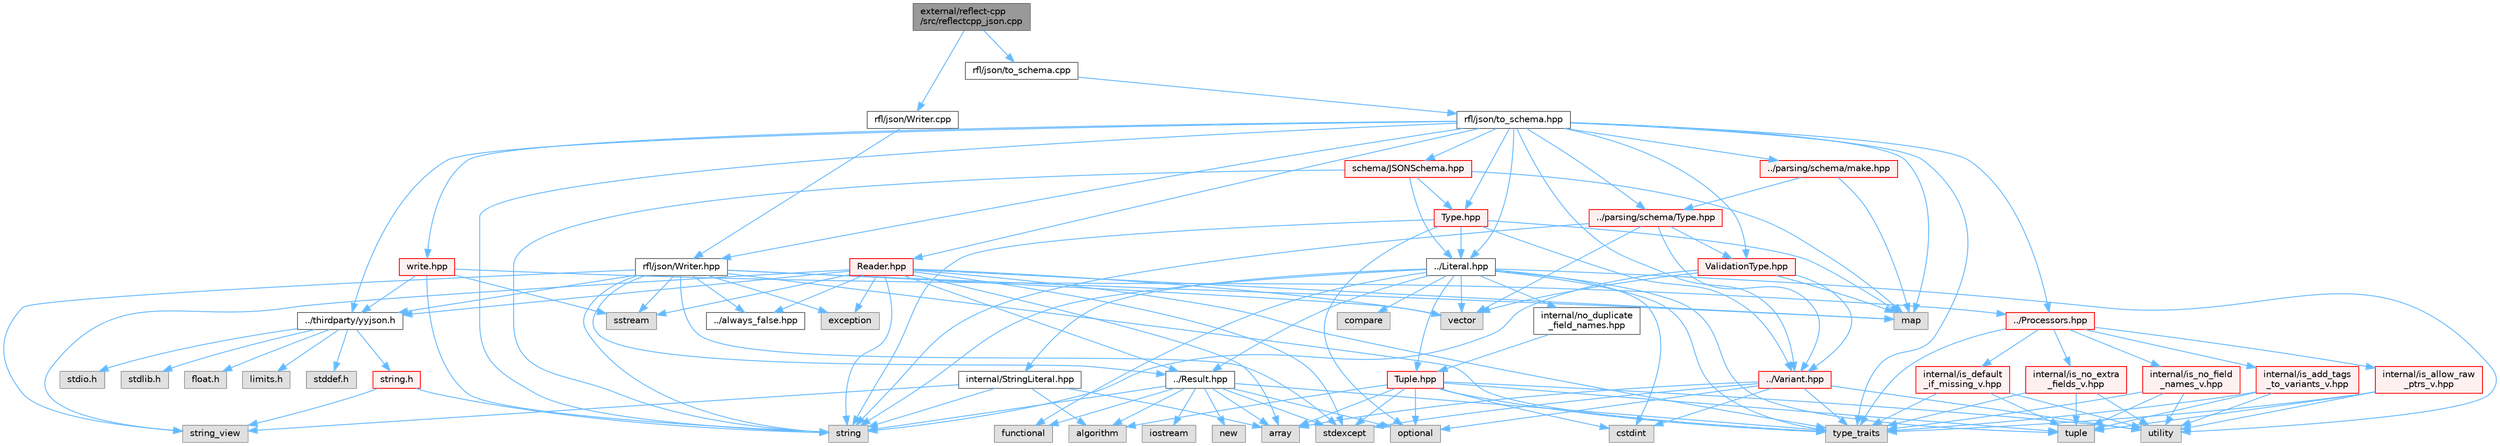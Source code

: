 digraph "external/reflect-cpp/src/reflectcpp_json.cpp"
{
 // LATEX_PDF_SIZE
  bgcolor="transparent";
  edge [fontname=Helvetica,fontsize=10,labelfontname=Helvetica,labelfontsize=10];
  node [fontname=Helvetica,fontsize=10,shape=box,height=0.2,width=0.4];
  Node1 [id="Node000001",label="external/reflect-cpp\l/src/reflectcpp_json.cpp",height=0.2,width=0.4,color="gray40", fillcolor="grey60", style="filled", fontcolor="black",tooltip=" "];
  Node1 -> Node2 [id="edge1_Node000001_Node000002",color="steelblue1",style="solid",tooltip=" "];
  Node2 [id="Node000002",label="rfl/json/Writer.cpp",height=0.2,width=0.4,color="grey40", fillcolor="white", style="filled",URL="$json_2_writer_8cpp.html",tooltip=" "];
  Node2 -> Node3 [id="edge2_Node000002_Node000003",color="steelblue1",style="solid",tooltip=" "];
  Node3 [id="Node000003",label="rfl/json/Writer.hpp",height=0.2,width=0.4,color="grey40", fillcolor="white", style="filled",URL="$json_2_writer_8hpp.html",tooltip=" "];
  Node3 -> Node4 [id="edge3_Node000003_Node000004",color="steelblue1",style="solid",tooltip=" "];
  Node4 [id="Node000004",label="../thirdparty/yyjson.h",height=0.2,width=0.4,color="grey40", fillcolor="white", style="filled",URL="$yyjson_8h.html",tooltip=" "];
  Node4 -> Node5 [id="edge4_Node000004_Node000005",color="steelblue1",style="solid",tooltip=" "];
  Node5 [id="Node000005",label="float.h",height=0.2,width=0.4,color="grey60", fillcolor="#E0E0E0", style="filled",tooltip=" "];
  Node4 -> Node6 [id="edge5_Node000004_Node000006",color="steelblue1",style="solid",tooltip=" "];
  Node6 [id="Node000006",label="limits.h",height=0.2,width=0.4,color="grey60", fillcolor="#E0E0E0", style="filled",tooltip=" "];
  Node4 -> Node7 [id="edge6_Node000004_Node000007",color="steelblue1",style="solid",tooltip=" "];
  Node7 [id="Node000007",label="stddef.h",height=0.2,width=0.4,color="grey60", fillcolor="#E0E0E0", style="filled",tooltip=" "];
  Node4 -> Node8 [id="edge7_Node000004_Node000008",color="steelblue1",style="solid",tooltip=" "];
  Node8 [id="Node000008",label="stdio.h",height=0.2,width=0.4,color="grey60", fillcolor="#E0E0E0", style="filled",tooltip=" "];
  Node4 -> Node9 [id="edge8_Node000004_Node000009",color="steelblue1",style="solid",tooltip=" "];
  Node9 [id="Node000009",label="stdlib.h",height=0.2,width=0.4,color="grey60", fillcolor="#E0E0E0", style="filled",tooltip=" "];
  Node4 -> Node10 [id="edge9_Node000004_Node000010",color="steelblue1",style="solid",tooltip=" "];
  Node10 [id="Node000010",label="string.h",height=0.2,width=0.4,color="red", fillcolor="#FFF0F0", style="filled",URL="$string_8h.html",tooltip=" "];
  Node10 -> Node11 [id="edge10_Node000010_Node000011",color="steelblue1",style="solid",tooltip=" "];
  Node11 [id="Node000011",label="string",height=0.2,width=0.4,color="grey60", fillcolor="#E0E0E0", style="filled",tooltip=" "];
  Node10 -> Node12 [id="edge11_Node000010_Node000012",color="steelblue1",style="solid",tooltip=" "];
  Node12 [id="Node000012",label="string_view",height=0.2,width=0.4,color="grey60", fillcolor="#E0E0E0", style="filled",tooltip=" "];
  Node3 -> Node155 [id="edge12_Node000003_Node000155",color="steelblue1",style="solid",tooltip=" "];
  Node155 [id="Node000155",label="exception",height=0.2,width=0.4,color="grey60", fillcolor="#E0E0E0", style="filled",tooltip=" "];
  Node3 -> Node156 [id="edge13_Node000003_Node000156",color="steelblue1",style="solid",tooltip=" "];
  Node156 [id="Node000156",label="map",height=0.2,width=0.4,color="grey60", fillcolor="#E0E0E0", style="filled",tooltip=" "];
  Node3 -> Node157 [id="edge14_Node000003_Node000157",color="steelblue1",style="solid",tooltip=" "];
  Node157 [id="Node000157",label="sstream",height=0.2,width=0.4,color="grey60", fillcolor="#E0E0E0", style="filled",tooltip=" "];
  Node3 -> Node158 [id="edge15_Node000003_Node000158",color="steelblue1",style="solid",tooltip=" "];
  Node158 [id="Node000158",label="stdexcept",height=0.2,width=0.4,color="grey60", fillcolor="#E0E0E0", style="filled",tooltip=" "];
  Node3 -> Node11 [id="edge16_Node000003_Node000011",color="steelblue1",style="solid",tooltip=" "];
  Node3 -> Node12 [id="edge17_Node000003_Node000012",color="steelblue1",style="solid",tooltip=" "];
  Node3 -> Node66 [id="edge18_Node000003_Node000066",color="steelblue1",style="solid",tooltip=" "];
  Node66 [id="Node000066",label="type_traits",height=0.2,width=0.4,color="grey60", fillcolor="#E0E0E0", style="filled",tooltip=" "];
  Node3 -> Node159 [id="edge19_Node000003_Node000159",color="steelblue1",style="solid",tooltip=" "];
  Node159 [id="Node000159",label="vector",height=0.2,width=0.4,color="grey60", fillcolor="#E0E0E0", style="filled",tooltip=" "];
  Node3 -> Node160 [id="edge20_Node000003_Node000160",color="steelblue1",style="solid",tooltip=" "];
  Node160 [id="Node000160",label="../Result.hpp",height=0.2,width=0.4,color="grey40", fillcolor="white", style="filled",URL="$_result_8hpp.html",tooltip=" "];
  Node160 -> Node161 [id="edge21_Node000160_Node000161",color="steelblue1",style="solid",tooltip=" "];
  Node161 [id="Node000161",label="algorithm",height=0.2,width=0.4,color="grey60", fillcolor="#E0E0E0", style="filled",tooltip=" "];
  Node160 -> Node152 [id="edge22_Node000160_Node000152",color="steelblue1",style="solid",tooltip=" "];
  Node152 [id="Node000152",label="array",height=0.2,width=0.4,color="grey60", fillcolor="#E0E0E0", style="filled",tooltip=" "];
  Node160 -> Node162 [id="edge23_Node000160_Node000162",color="steelblue1",style="solid",tooltip=" "];
  Node162 [id="Node000162",label="functional",height=0.2,width=0.4,color="grey60", fillcolor="#E0E0E0", style="filled",tooltip=" "];
  Node160 -> Node163 [id="edge24_Node000160_Node000163",color="steelblue1",style="solid",tooltip=" "];
  Node163 [id="Node000163",label="iostream",height=0.2,width=0.4,color="grey60", fillcolor="#E0E0E0", style="filled",tooltip=" "];
  Node160 -> Node53 [id="edge25_Node000160_Node000053",color="steelblue1",style="solid",tooltip=" "];
  Node53 [id="Node000053",label="new",height=0.2,width=0.4,color="grey60", fillcolor="#E0E0E0", style="filled",tooltip=" "];
  Node160 -> Node164 [id="edge26_Node000160_Node000164",color="steelblue1",style="solid",tooltip=" "];
  Node164 [id="Node000164",label="optional",height=0.2,width=0.4,color="grey60", fillcolor="#E0E0E0", style="filled",tooltip=" "];
  Node160 -> Node158 [id="edge27_Node000160_Node000158",color="steelblue1",style="solid",tooltip=" "];
  Node160 -> Node11 [id="edge28_Node000160_Node000011",color="steelblue1",style="solid",tooltip=" "];
  Node160 -> Node66 [id="edge29_Node000160_Node000066",color="steelblue1",style="solid",tooltip=" "];
  Node3 -> Node165 [id="edge30_Node000003_Node000165",color="steelblue1",style="solid",tooltip=" "];
  Node165 [id="Node000165",label="../always_false.hpp",height=0.2,width=0.4,color="grey40", fillcolor="white", style="filled",URL="$always__false_8hpp.html",tooltip=" "];
  Node1 -> Node166 [id="edge31_Node000001_Node000166",color="steelblue1",style="solid",tooltip=" "];
  Node166 [id="Node000166",label="rfl/json/to_schema.cpp",height=0.2,width=0.4,color="grey40", fillcolor="white", style="filled",URL="$json_2to__schema_8cpp.html",tooltip=" "];
  Node166 -> Node167 [id="edge32_Node000166_Node000167",color="steelblue1",style="solid",tooltip=" "];
  Node167 [id="Node000167",label="rfl/json/to_schema.hpp",height=0.2,width=0.4,color="grey40", fillcolor="white", style="filled",URL="$json_2to__schema_8hpp.html",tooltip=" "];
  Node167 -> Node4 [id="edge33_Node000167_Node000004",color="steelblue1",style="solid",tooltip=" "];
  Node167 -> Node156 [id="edge34_Node000167_Node000156",color="steelblue1",style="solid",tooltip=" "];
  Node167 -> Node11 [id="edge35_Node000167_Node000011",color="steelblue1",style="solid",tooltip=" "];
  Node167 -> Node66 [id="edge36_Node000167_Node000066",color="steelblue1",style="solid",tooltip=" "];
  Node167 -> Node168 [id="edge37_Node000167_Node000168",color="steelblue1",style="solid",tooltip=" "];
  Node168 [id="Node000168",label="../Literal.hpp",height=0.2,width=0.4,color="grey40", fillcolor="white", style="filled",URL="$_literal_8hpp.html",tooltip=" "];
  Node168 -> Node169 [id="edge38_Node000168_Node000169",color="steelblue1",style="solid",tooltip=" "];
  Node169 [id="Node000169",label="compare",height=0.2,width=0.4,color="grey60", fillcolor="#E0E0E0", style="filled",tooltip=" "];
  Node168 -> Node15 [id="edge39_Node000168_Node000015",color="steelblue1",style="solid",tooltip=" "];
  Node15 [id="Node000015",label="cstdint",height=0.2,width=0.4,color="grey60", fillcolor="#E0E0E0", style="filled",tooltip=" "];
  Node168 -> Node162 [id="edge40_Node000168_Node000162",color="steelblue1",style="solid",tooltip=" "];
  Node168 -> Node11 [id="edge41_Node000168_Node000011",color="steelblue1",style="solid",tooltip=" "];
  Node168 -> Node170 [id="edge42_Node000168_Node000170",color="steelblue1",style="solid",tooltip=" "];
  Node170 [id="Node000170",label="tuple",height=0.2,width=0.4,color="grey60", fillcolor="#E0E0E0", style="filled",tooltip=" "];
  Node168 -> Node66 [id="edge43_Node000168_Node000066",color="steelblue1",style="solid",tooltip=" "];
  Node168 -> Node62 [id="edge44_Node000168_Node000062",color="steelblue1",style="solid",tooltip=" "];
  Node62 [id="Node000062",label="utility",height=0.2,width=0.4,color="grey60", fillcolor="#E0E0E0", style="filled",tooltip=" "];
  Node168 -> Node159 [id="edge45_Node000168_Node000159",color="steelblue1",style="solid",tooltip=" "];
  Node168 -> Node160 [id="edge46_Node000168_Node000160",color="steelblue1",style="solid",tooltip=" "];
  Node168 -> Node171 [id="edge47_Node000168_Node000171",color="steelblue1",style="solid",tooltip=" "];
  Node171 [id="Node000171",label="Tuple.hpp",height=0.2,width=0.4,color="red", fillcolor="#FFF0F0", style="filled",URL="$_tuple_8hpp.html",tooltip=" "];
  Node171 -> Node161 [id="edge48_Node000171_Node000161",color="steelblue1",style="solid",tooltip=" "];
  Node171 -> Node152 [id="edge49_Node000171_Node000152",color="steelblue1",style="solid",tooltip=" "];
  Node171 -> Node15 [id="edge50_Node000171_Node000015",color="steelblue1",style="solid",tooltip=" "];
  Node171 -> Node164 [id="edge51_Node000171_Node000164",color="steelblue1",style="solid",tooltip=" "];
  Node171 -> Node158 [id="edge52_Node000171_Node000158",color="steelblue1",style="solid",tooltip=" "];
  Node171 -> Node170 [id="edge53_Node000171_Node000170",color="steelblue1",style="solid",tooltip=" "];
  Node171 -> Node66 [id="edge54_Node000171_Node000066",color="steelblue1",style="solid",tooltip=" "];
  Node171 -> Node62 [id="edge55_Node000171_Node000062",color="steelblue1",style="solid",tooltip=" "];
  Node168 -> Node178 [id="edge56_Node000168_Node000178",color="steelblue1",style="solid",tooltip=" "];
  Node178 [id="Node000178",label="internal/StringLiteral.hpp",height=0.2,width=0.4,color="grey40", fillcolor="white", style="filled",URL="$_string_literal_8hpp.html",tooltip=" "];
  Node178 -> Node161 [id="edge57_Node000178_Node000161",color="steelblue1",style="solid",tooltip=" "];
  Node178 -> Node152 [id="edge58_Node000178_Node000152",color="steelblue1",style="solid",tooltip=" "];
  Node178 -> Node11 [id="edge59_Node000178_Node000011",color="steelblue1",style="solid",tooltip=" "];
  Node178 -> Node12 [id="edge60_Node000178_Node000012",color="steelblue1",style="solid",tooltip=" "];
  Node168 -> Node179 [id="edge61_Node000168_Node000179",color="steelblue1",style="solid",tooltip=" "];
  Node179 [id="Node000179",label="internal/no_duplicate\l_field_names.hpp",height=0.2,width=0.4,color="grey40", fillcolor="white", style="filled",URL="$no__duplicate__field__names_8hpp.html",tooltip=" "];
  Node179 -> Node171 [id="edge62_Node000179_Node000171",color="steelblue1",style="solid",tooltip=" "];
  Node167 -> Node180 [id="edge63_Node000167_Node000180",color="steelblue1",style="solid",tooltip=" "];
  Node180 [id="Node000180",label="../Processors.hpp",height=0.2,width=0.4,color="red", fillcolor="#FFF0F0", style="filled",URL="$_processors_8hpp.html",tooltip=" "];
  Node180 -> Node66 [id="edge64_Node000180_Node000066",color="steelblue1",style="solid",tooltip=" "];
  Node180 -> Node181 [id="edge65_Node000180_Node000181",color="steelblue1",style="solid",tooltip=" "];
  Node181 [id="Node000181",label="internal/is_add_tags\l_to_variants_v.hpp",height=0.2,width=0.4,color="red", fillcolor="#FFF0F0", style="filled",URL="$is__add__tags__to__variants__v_8hpp.html",tooltip=" "];
  Node181 -> Node170 [id="edge66_Node000181_Node000170",color="steelblue1",style="solid",tooltip=" "];
  Node181 -> Node66 [id="edge67_Node000181_Node000066",color="steelblue1",style="solid",tooltip=" "];
  Node181 -> Node62 [id="edge68_Node000181_Node000062",color="steelblue1",style="solid",tooltip=" "];
  Node180 -> Node183 [id="edge69_Node000180_Node000183",color="steelblue1",style="solid",tooltip=" "];
  Node183 [id="Node000183",label="internal/is_allow_raw\l_ptrs_v.hpp",height=0.2,width=0.4,color="red", fillcolor="#FFF0F0", style="filled",URL="$is__allow__raw__ptrs__v_8hpp.html",tooltip=" "];
  Node183 -> Node170 [id="edge70_Node000183_Node000170",color="steelblue1",style="solid",tooltip=" "];
  Node183 -> Node66 [id="edge71_Node000183_Node000066",color="steelblue1",style="solid",tooltip=" "];
  Node183 -> Node62 [id="edge72_Node000183_Node000062",color="steelblue1",style="solid",tooltip=" "];
  Node180 -> Node185 [id="edge73_Node000180_Node000185",color="steelblue1",style="solid",tooltip=" "];
  Node185 [id="Node000185",label="internal/is_default\l_if_missing_v.hpp",height=0.2,width=0.4,color="red", fillcolor="#FFF0F0", style="filled",URL="$is__default__if__missing__v_8hpp.html",tooltip=" "];
  Node185 -> Node170 [id="edge74_Node000185_Node000170",color="steelblue1",style="solid",tooltip=" "];
  Node185 -> Node66 [id="edge75_Node000185_Node000066",color="steelblue1",style="solid",tooltip=" "];
  Node185 -> Node62 [id="edge76_Node000185_Node000062",color="steelblue1",style="solid",tooltip=" "];
  Node180 -> Node187 [id="edge77_Node000180_Node000187",color="steelblue1",style="solid",tooltip=" "];
  Node187 [id="Node000187",label="internal/is_no_extra\l_fields_v.hpp",height=0.2,width=0.4,color="red", fillcolor="#FFF0F0", style="filled",URL="$is__no__extra__fields__v_8hpp.html",tooltip=" "];
  Node187 -> Node170 [id="edge78_Node000187_Node000170",color="steelblue1",style="solid",tooltip=" "];
  Node187 -> Node66 [id="edge79_Node000187_Node000066",color="steelblue1",style="solid",tooltip=" "];
  Node187 -> Node62 [id="edge80_Node000187_Node000062",color="steelblue1",style="solid",tooltip=" "];
  Node180 -> Node189 [id="edge81_Node000180_Node000189",color="steelblue1",style="solid",tooltip=" "];
  Node189 [id="Node000189",label="internal/is_no_field\l_names_v.hpp",height=0.2,width=0.4,color="red", fillcolor="#FFF0F0", style="filled",URL="$is__no__field__names__v_8hpp.html",tooltip=" "];
  Node189 -> Node170 [id="edge82_Node000189_Node000170",color="steelblue1",style="solid",tooltip=" "];
  Node189 -> Node66 [id="edge83_Node000189_Node000066",color="steelblue1",style="solid",tooltip=" "];
  Node189 -> Node62 [id="edge84_Node000189_Node000062",color="steelblue1",style="solid",tooltip=" "];
  Node167 -> Node195 [id="edge85_Node000167_Node000195",color="steelblue1",style="solid",tooltip=" "];
  Node195 [id="Node000195",label="../Variant.hpp",height=0.2,width=0.4,color="red", fillcolor="#FFF0F0", style="filled",URL="$_variant_8hpp.html",tooltip=" "];
  Node195 -> Node152 [id="edge86_Node000195_Node000152",color="steelblue1",style="solid",tooltip=" "];
  Node195 -> Node15 [id="edge87_Node000195_Node000015",color="steelblue1",style="solid",tooltip=" "];
  Node195 -> Node164 [id="edge88_Node000195_Node000164",color="steelblue1",style="solid",tooltip=" "];
  Node195 -> Node158 [id="edge89_Node000195_Node000158",color="steelblue1",style="solid",tooltip=" "];
  Node195 -> Node66 [id="edge90_Node000195_Node000066",color="steelblue1",style="solid",tooltip=" "];
  Node195 -> Node62 [id="edge91_Node000195_Node000062",color="steelblue1",style="solid",tooltip=" "];
  Node167 -> Node200 [id="edge92_Node000167_Node000200",color="steelblue1",style="solid",tooltip=" "];
  Node200 [id="Node000200",label="../parsing/schema/Type.hpp",height=0.2,width=0.4,color="red", fillcolor="#FFF0F0", style="filled",URL="$parsing_2schema_2_type_8hpp.html",tooltip=" "];
  Node200 -> Node11 [id="edge93_Node000200_Node000011",color="steelblue1",style="solid",tooltip=" "];
  Node200 -> Node159 [id="edge94_Node000200_Node000159",color="steelblue1",style="solid",tooltip=" "];
  Node200 -> Node195 [id="edge95_Node000200_Node000195",color="steelblue1",style="solid",tooltip=" "];
  Node200 -> Node203 [id="edge96_Node000200_Node000203",color="steelblue1",style="solid",tooltip=" "];
  Node203 [id="Node000203",label="ValidationType.hpp",height=0.2,width=0.4,color="red", fillcolor="#FFF0F0", style="filled",URL="$_validation_type_8hpp.html",tooltip=" "];
  Node203 -> Node156 [id="edge97_Node000203_Node000156",color="steelblue1",style="solid",tooltip=" "];
  Node203 -> Node11 [id="edge98_Node000203_Node000011",color="steelblue1",style="solid",tooltip=" "];
  Node203 -> Node159 [id="edge99_Node000203_Node000159",color="steelblue1",style="solid",tooltip=" "];
  Node203 -> Node195 [id="edge100_Node000203_Node000195",color="steelblue1",style="solid",tooltip=" "];
  Node167 -> Node203 [id="edge101_Node000167_Node000203",color="steelblue1",style="solid",tooltip=" "];
  Node167 -> Node204 [id="edge102_Node000167_Node000204",color="steelblue1",style="solid",tooltip=" "];
  Node204 [id="Node000204",label="../parsing/schema/make.hpp",height=0.2,width=0.4,color="red", fillcolor="#FFF0F0", style="filled",URL="$make_8hpp.html",tooltip=" "];
  Node204 -> Node156 [id="edge103_Node000204_Node000156",color="steelblue1",style="solid",tooltip=" "];
  Node204 -> Node200 [id="edge104_Node000204_Node000200",color="steelblue1",style="solid",tooltip=" "];
  Node167 -> Node391 [id="edge105_Node000167_Node000391",color="steelblue1",style="solid",tooltip=" "];
  Node391 [id="Node000391",label="Reader.hpp",height=0.2,width=0.4,color="red", fillcolor="#FFF0F0", style="filled",URL="$json_2_reader_8hpp.html",tooltip=" "];
  Node391 -> Node4 [id="edge106_Node000391_Node000004",color="steelblue1",style="solid",tooltip=" "];
  Node391 -> Node152 [id="edge107_Node000391_Node000152",color="steelblue1",style="solid",tooltip=" "];
  Node391 -> Node155 [id="edge108_Node000391_Node000155",color="steelblue1",style="solid",tooltip=" "];
  Node391 -> Node156 [id="edge109_Node000391_Node000156",color="steelblue1",style="solid",tooltip=" "];
  Node391 -> Node157 [id="edge110_Node000391_Node000157",color="steelblue1",style="solid",tooltip=" "];
  Node391 -> Node158 [id="edge111_Node000391_Node000158",color="steelblue1",style="solid",tooltip=" "];
  Node391 -> Node11 [id="edge112_Node000391_Node000011",color="steelblue1",style="solid",tooltip=" "];
  Node391 -> Node12 [id="edge113_Node000391_Node000012",color="steelblue1",style="solid",tooltip=" "];
  Node391 -> Node66 [id="edge114_Node000391_Node000066",color="steelblue1",style="solid",tooltip=" "];
  Node391 -> Node159 [id="edge115_Node000391_Node000159",color="steelblue1",style="solid",tooltip=" "];
  Node391 -> Node160 [id="edge116_Node000391_Node000160",color="steelblue1",style="solid",tooltip=" "];
  Node391 -> Node165 [id="edge117_Node000391_Node000165",color="steelblue1",style="solid",tooltip=" "];
  Node167 -> Node3 [id="edge118_Node000167_Node000003",color="steelblue1",style="solid",tooltip=" "];
  Node167 -> Node392 [id="edge119_Node000167_Node000392",color="steelblue1",style="solid",tooltip=" "];
  Node392 [id="Node000392",label="schema/JSONSchema.hpp",height=0.2,width=0.4,color="red", fillcolor="#FFF0F0", style="filled",URL="$_j_s_o_n_schema_8hpp.html",tooltip=" "];
  Node392 -> Node156 [id="edge120_Node000392_Node000156",color="steelblue1",style="solid",tooltip=" "];
  Node392 -> Node11 [id="edge121_Node000392_Node000011",color="steelblue1",style="solid",tooltip=" "];
  Node392 -> Node168 [id="edge122_Node000392_Node000168",color="steelblue1",style="solid",tooltip=" "];
  Node392 -> Node393 [id="edge123_Node000392_Node000393",color="steelblue1",style="solid",tooltip=" "];
  Node393 [id="Node000393",label="Type.hpp",height=0.2,width=0.4,color="red", fillcolor="#FFF0F0", style="filled",URL="$json_2schema_2_type_8hpp.html",tooltip=" "];
  Node393 -> Node156 [id="edge124_Node000393_Node000156",color="steelblue1",style="solid",tooltip=" "];
  Node393 -> Node164 [id="edge125_Node000393_Node000164",color="steelblue1",style="solid",tooltip=" "];
  Node393 -> Node11 [id="edge126_Node000393_Node000011",color="steelblue1",style="solid",tooltip=" "];
  Node393 -> Node168 [id="edge127_Node000393_Node000168",color="steelblue1",style="solid",tooltip=" "];
  Node393 -> Node195 [id="edge128_Node000393_Node000195",color="steelblue1",style="solid",tooltip=" "];
  Node167 -> Node393 [id="edge129_Node000167_Node000393",color="steelblue1",style="solid",tooltip=" "];
  Node167 -> Node394 [id="edge130_Node000167_Node000394",color="steelblue1",style="solid",tooltip=" "];
  Node394 [id="Node000394",label="write.hpp",height=0.2,width=0.4,color="red", fillcolor="#FFF0F0", style="filled",URL="$json_2write_8hpp.html",tooltip=" "];
  Node394 -> Node4 [id="edge131_Node000394_Node000004",color="steelblue1",style="solid",tooltip=" "];
  Node394 -> Node157 [id="edge132_Node000394_Node000157",color="steelblue1",style="solid",tooltip=" "];
  Node394 -> Node11 [id="edge133_Node000394_Node000011",color="steelblue1",style="solid",tooltip=" "];
  Node394 -> Node180 [id="edge134_Node000394_Node000180",color="steelblue1",style="solid",tooltip=" "];
}
